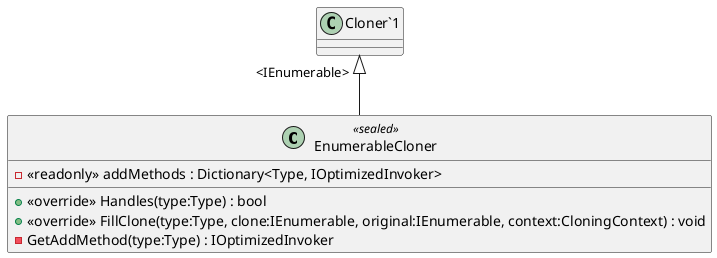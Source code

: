 @startuml
class EnumerableCloner <<sealed>> {
    + <<override>> Handles(type:Type) : bool
    + <<override>> FillClone(type:Type, clone:IEnumerable, original:IEnumerable, context:CloningContext) : void
    - <<readonly>> addMethods : Dictionary<Type, IOptimizedInvoker>
    - GetAddMethod(type:Type) : IOptimizedInvoker
}
"Cloner`1" "<IEnumerable>" <|-- EnumerableCloner
@enduml
